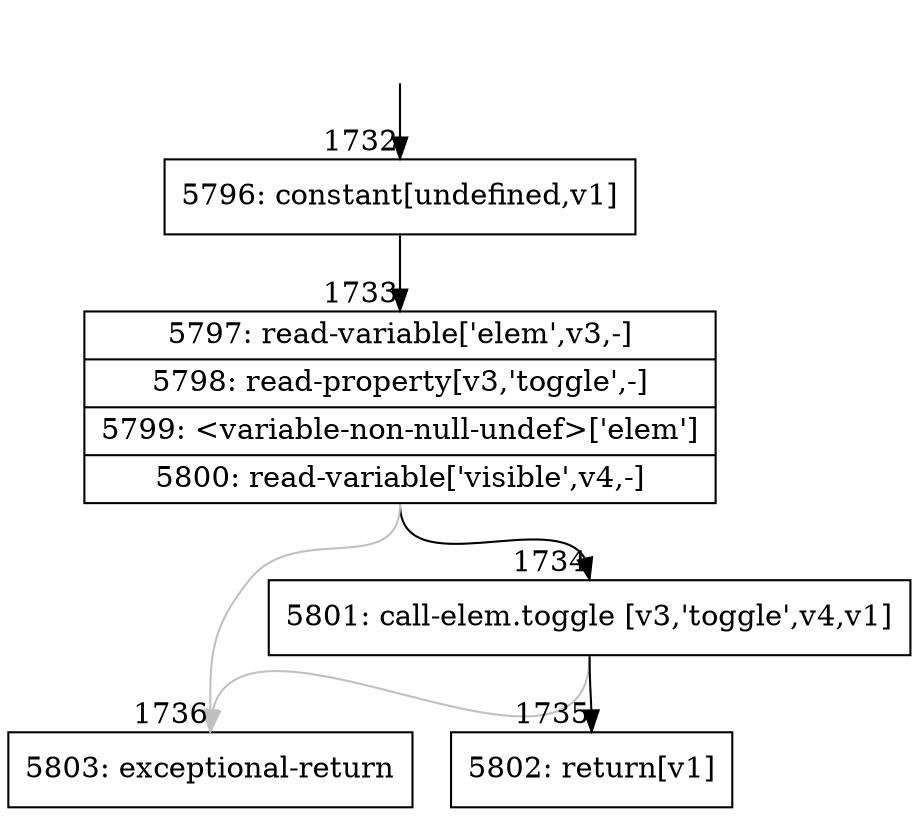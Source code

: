 digraph {
rankdir="TD"
BB_entry141[shape=none,label=""];
BB_entry141 -> BB1732 [tailport=s, headport=n, headlabel="    1732"]
BB1732 [shape=record label="{5796: constant[undefined,v1]}" ] 
BB1732 -> BB1733 [tailport=s, headport=n, headlabel="      1733"]
BB1733 [shape=record label="{5797: read-variable['elem',v3,-]|5798: read-property[v3,'toggle',-]|5799: \<variable-non-null-undef\>['elem']|5800: read-variable['visible',v4,-]}" ] 
BB1733 -> BB1734 [tailport=s, headport=n, headlabel="      1734"]
BB1733 -> BB1736 [tailport=s, headport=n, color=gray, headlabel="      1736"]
BB1734 [shape=record label="{5801: call-elem.toggle [v3,'toggle',v4,v1]}" ] 
BB1734 -> BB1735 [tailport=s, headport=n, headlabel="      1735"]
BB1734 -> BB1736 [tailport=s, headport=n, color=gray]
BB1735 [shape=record label="{5802: return[v1]}" ] 
BB1736 [shape=record label="{5803: exceptional-return}" ] 
//#$~ 1542
}
